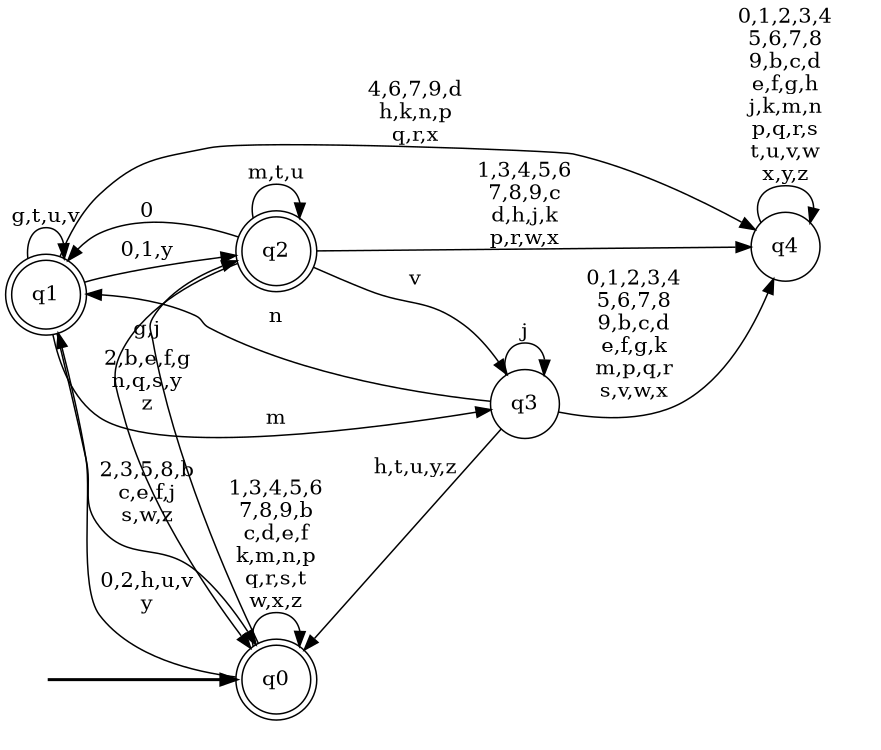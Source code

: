 digraph BlueStar {
__start0 [style = invis, shape = none, label = "", width = 0, height = 0];

rankdir=LR;
size="8,5";

s0 [style="rounded,filled", color="black", fillcolor="white" shape="doublecircle", label="q0"];
s1 [style="rounded,filled", color="black", fillcolor="white" shape="doublecircle", label="q1"];
s2 [style="rounded,filled", color="black", fillcolor="white" shape="doublecircle", label="q2"];
s3 [style="filled", color="black", fillcolor="white" shape="circle", label="q3"];
s4 [style="filled", color="black", fillcolor="white" shape="circle", label="q4"];
subgraph cluster_main { 
	graph [pad=".75", ranksep="0.15", nodesep="0.15"];
	 style=invis; 
	__start0 -> s0 [penwidth=2];
}
s0 -> s0 [label="1,3,4,5,6\n7,8,9,b\nc,d,e,f\nk,m,n,p\nq,r,s,t\nw,x,z"];
s0 -> s1 [label="0,2,h,u,v\ny"];
s0 -> s2 [label="g,j"];
s1 -> s0 [label="2,3,5,8,b\nc,e,f,j\ns,w,z"];
s1 -> s1 [label="g,t,u,v"];
s1 -> s2 [label="0,1,y"];
s1 -> s3 [label="m"];
s1 -> s4 [label="4,6,7,9,d\nh,k,n,p\nq,r,x"];
s2 -> s0 [label="2,b,e,f,g\nn,q,s,y\nz"];
s2 -> s1 [label="0"];
s2 -> s2 [label="m,t,u"];
s2 -> s3 [label="v"];
s2 -> s4 [label="1,3,4,5,6\n7,8,9,c\nd,h,j,k\np,r,w,x"];
s3 -> s0 [label="h,t,u,y,z"];
s3 -> s1 [label="n"];
s3 -> s3 [label="j"];
s3 -> s4 [label="0,1,2,3,4\n5,6,7,8\n9,b,c,d\ne,f,g,k\nm,p,q,r\ns,v,w,x"];
s4 -> s4 [label="0,1,2,3,4\n5,6,7,8\n9,b,c,d\ne,f,g,h\nj,k,m,n\np,q,r,s\nt,u,v,w\nx,y,z"];

}